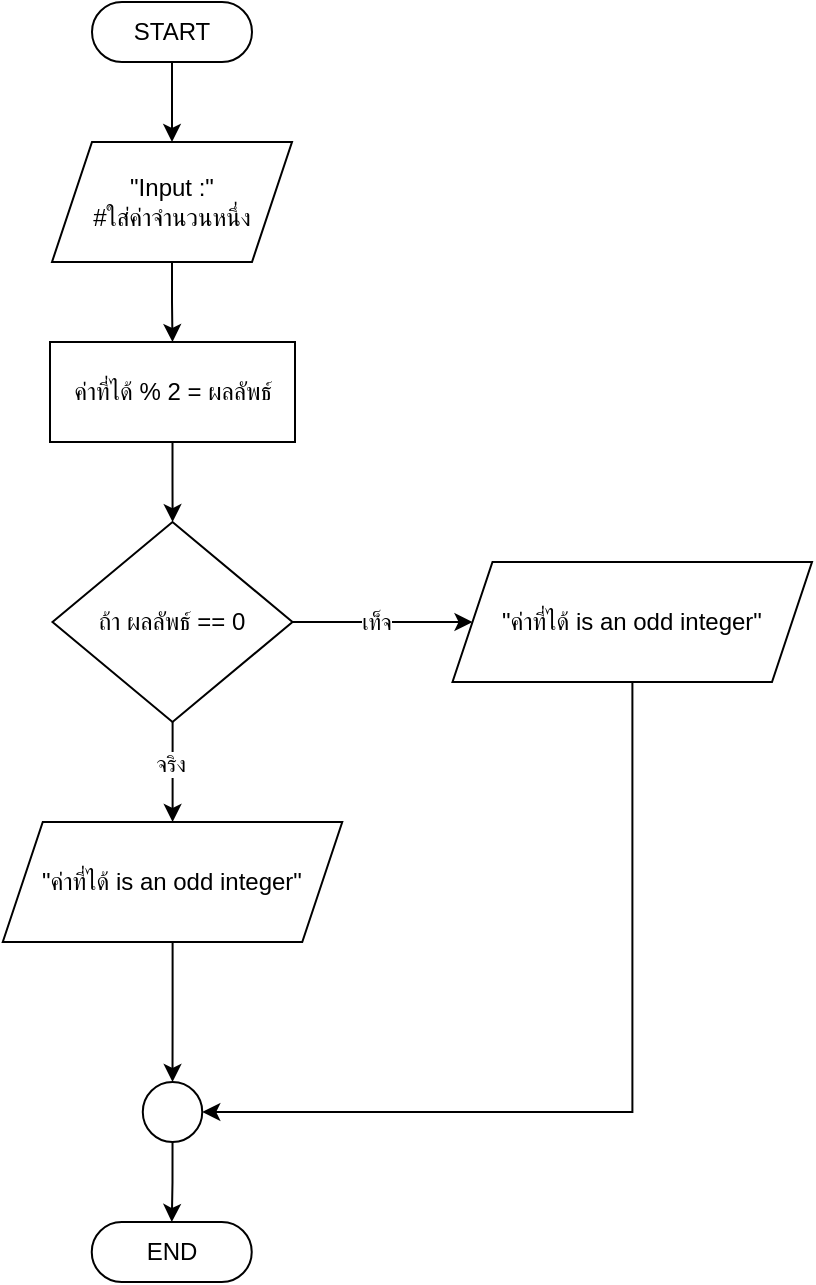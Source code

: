 <mxfile version="24.7.17">
  <diagram name="Page-1" id="A_f7Ja-MAI-JOJ15EsmY">
    <mxGraphModel dx="1311" dy="781" grid="1" gridSize="10" guides="1" tooltips="1" connect="1" arrows="1" fold="1" page="1" pageScale="1" pageWidth="850" pageHeight="1100" math="0" shadow="0">
      <root>
        <mxCell id="0" />
        <mxCell id="1" parent="0" />
        <mxCell id="QFPY1k4Myy5afFikOHWm-3" style="edgeStyle=orthogonalEdgeStyle;rounded=0;orthogonalLoop=1;jettySize=auto;html=1;entryX=0.5;entryY=0;entryDx=0;entryDy=0;" edge="1" parent="1" source="QFPY1k4Myy5afFikOHWm-1" target="QFPY1k4Myy5afFikOHWm-5">
          <mxGeometry relative="1" as="geometry">
            <mxPoint x="440" y="90" as="targetPoint" />
          </mxGeometry>
        </mxCell>
        <mxCell id="QFPY1k4Myy5afFikOHWm-1" value="START" style="rounded=1;whiteSpace=wrap;html=1;arcSize=50;" vertex="1" parent="1">
          <mxGeometry x="400" y="20" width="80" height="30" as="geometry" />
        </mxCell>
        <mxCell id="QFPY1k4Myy5afFikOHWm-9" value="" style="edgeStyle=orthogonalEdgeStyle;rounded=0;orthogonalLoop=1;jettySize=auto;html=1;" edge="1" parent="1" source="QFPY1k4Myy5afFikOHWm-5" target="QFPY1k4Myy5afFikOHWm-8">
          <mxGeometry relative="1" as="geometry" />
        </mxCell>
        <mxCell id="QFPY1k4Myy5afFikOHWm-5" value="&quot;Input :&quot;&lt;div&gt;#ใส่ค่าจำนวนหนึ่ง&lt;/div&gt;" style="shape=parallelogram;perimeter=parallelogramPerimeter;whiteSpace=wrap;html=1;fixedSize=1;" vertex="1" parent="1">
          <mxGeometry x="380" y="90" width="120" height="60" as="geometry" />
        </mxCell>
        <mxCell id="QFPY1k4Myy5afFikOHWm-14" value="" style="edgeStyle=orthogonalEdgeStyle;rounded=0;orthogonalLoop=1;jettySize=auto;html=1;" edge="1" parent="1" source="QFPY1k4Myy5afFikOHWm-6" target="QFPY1k4Myy5afFikOHWm-13">
          <mxGeometry relative="1" as="geometry" />
        </mxCell>
        <mxCell id="QFPY1k4Myy5afFikOHWm-19" value="จริง" style="edgeLabel;html=1;align=center;verticalAlign=middle;resizable=0;points=[];" vertex="1" connectable="0" parent="QFPY1k4Myy5afFikOHWm-14">
          <mxGeometry x="-0.16" y="-2" relative="1" as="geometry">
            <mxPoint as="offset" />
          </mxGeometry>
        </mxCell>
        <mxCell id="QFPY1k4Myy5afFikOHWm-16" value="" style="edgeStyle=orthogonalEdgeStyle;rounded=0;orthogonalLoop=1;jettySize=auto;html=1;" edge="1" parent="1" source="QFPY1k4Myy5afFikOHWm-6" target="QFPY1k4Myy5afFikOHWm-15">
          <mxGeometry relative="1" as="geometry" />
        </mxCell>
        <mxCell id="QFPY1k4Myy5afFikOHWm-18" value="เท็จ" style="edgeLabel;html=1;align=center;verticalAlign=middle;resizable=0;points=[];" vertex="1" connectable="0" parent="QFPY1k4Myy5afFikOHWm-16">
          <mxGeometry x="-0.088" relative="1" as="geometry">
            <mxPoint as="offset" />
          </mxGeometry>
        </mxCell>
        <mxCell id="QFPY1k4Myy5afFikOHWm-6" value="ถ้า ผลลัพธ์ == 0" style="rhombus;whiteSpace=wrap;html=1;" vertex="1" parent="1">
          <mxGeometry x="380.25" y="280" width="120" height="100" as="geometry" />
        </mxCell>
        <mxCell id="QFPY1k4Myy5afFikOHWm-10" value="" style="edgeStyle=orthogonalEdgeStyle;rounded=0;orthogonalLoop=1;jettySize=auto;html=1;" edge="1" parent="1" source="QFPY1k4Myy5afFikOHWm-8" target="QFPY1k4Myy5afFikOHWm-6">
          <mxGeometry relative="1" as="geometry" />
        </mxCell>
        <mxCell id="QFPY1k4Myy5afFikOHWm-8" value="ค่าที่ได้ % 2 = ผลลัพธ์" style="rounded=1;whiteSpace=wrap;html=1;arcSize=0;" vertex="1" parent="1">
          <mxGeometry x="379" y="190" width="122.5" height="50" as="geometry" />
        </mxCell>
        <mxCell id="QFPY1k4Myy5afFikOHWm-26" value="" style="edgeStyle=orthogonalEdgeStyle;rounded=0;orthogonalLoop=1;jettySize=auto;html=1;" edge="1" parent="1" source="QFPY1k4Myy5afFikOHWm-13" target="QFPY1k4Myy5afFikOHWm-25">
          <mxGeometry relative="1" as="geometry" />
        </mxCell>
        <mxCell id="QFPY1k4Myy5afFikOHWm-13" value="&quot;ค่าที่ได้ is an odd integer&quot;" style="shape=parallelogram;perimeter=parallelogramPerimeter;whiteSpace=wrap;html=1;fixedSize=1;" vertex="1" parent="1">
          <mxGeometry x="355.38" y="430" width="169.75" height="60" as="geometry" />
        </mxCell>
        <mxCell id="QFPY1k4Myy5afFikOHWm-28" style="edgeStyle=orthogonalEdgeStyle;rounded=0;orthogonalLoop=1;jettySize=auto;html=1;entryX=1;entryY=0.5;entryDx=0;entryDy=0;" edge="1" parent="1" source="QFPY1k4Myy5afFikOHWm-15" target="QFPY1k4Myy5afFikOHWm-25">
          <mxGeometry relative="1" as="geometry">
            <Array as="points">
              <mxPoint x="670" y="575" />
            </Array>
          </mxGeometry>
        </mxCell>
        <mxCell id="QFPY1k4Myy5afFikOHWm-15" value="&quot;ค่าที่ได้ is an odd integer&quot;" style="shape=parallelogram;perimeter=parallelogramPerimeter;whiteSpace=wrap;html=1;fixedSize=1;" vertex="1" parent="1">
          <mxGeometry x="580.25" y="300" width="179.75" height="60" as="geometry" />
        </mxCell>
        <mxCell id="QFPY1k4Myy5afFikOHWm-20" value="END" style="rounded=1;whiteSpace=wrap;html=1;arcSize=50;" vertex="1" parent="1">
          <mxGeometry x="399.87" y="630" width="80" height="30" as="geometry" />
        </mxCell>
        <mxCell id="QFPY1k4Myy5afFikOHWm-27" value="" style="edgeStyle=orthogonalEdgeStyle;rounded=0;orthogonalLoop=1;jettySize=auto;html=1;" edge="1" parent="1" source="QFPY1k4Myy5afFikOHWm-25" target="QFPY1k4Myy5afFikOHWm-20">
          <mxGeometry relative="1" as="geometry" />
        </mxCell>
        <mxCell id="QFPY1k4Myy5afFikOHWm-25" value="" style="ellipse;whiteSpace=wrap;html=1;" vertex="1" parent="1">
          <mxGeometry x="425.39" y="560" width="29.74" height="30" as="geometry" />
        </mxCell>
      </root>
    </mxGraphModel>
  </diagram>
</mxfile>
